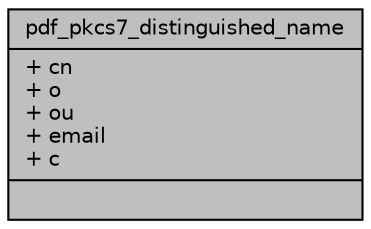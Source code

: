 digraph "pdf_pkcs7_distinguished_name"
{
 // LATEX_PDF_SIZE
  edge [fontname="Helvetica",fontsize="10",labelfontname="Helvetica",labelfontsize="10"];
  node [fontname="Helvetica",fontsize="10",shape=record];
  Node1 [label="{pdf_pkcs7_distinguished_name\n|+ cn\l+ o\l+ ou\l+ email\l+ c\l|}",height=0.2,width=0.4,color="black", fillcolor="grey75", style="filled", fontcolor="black",tooltip=" "];
}
